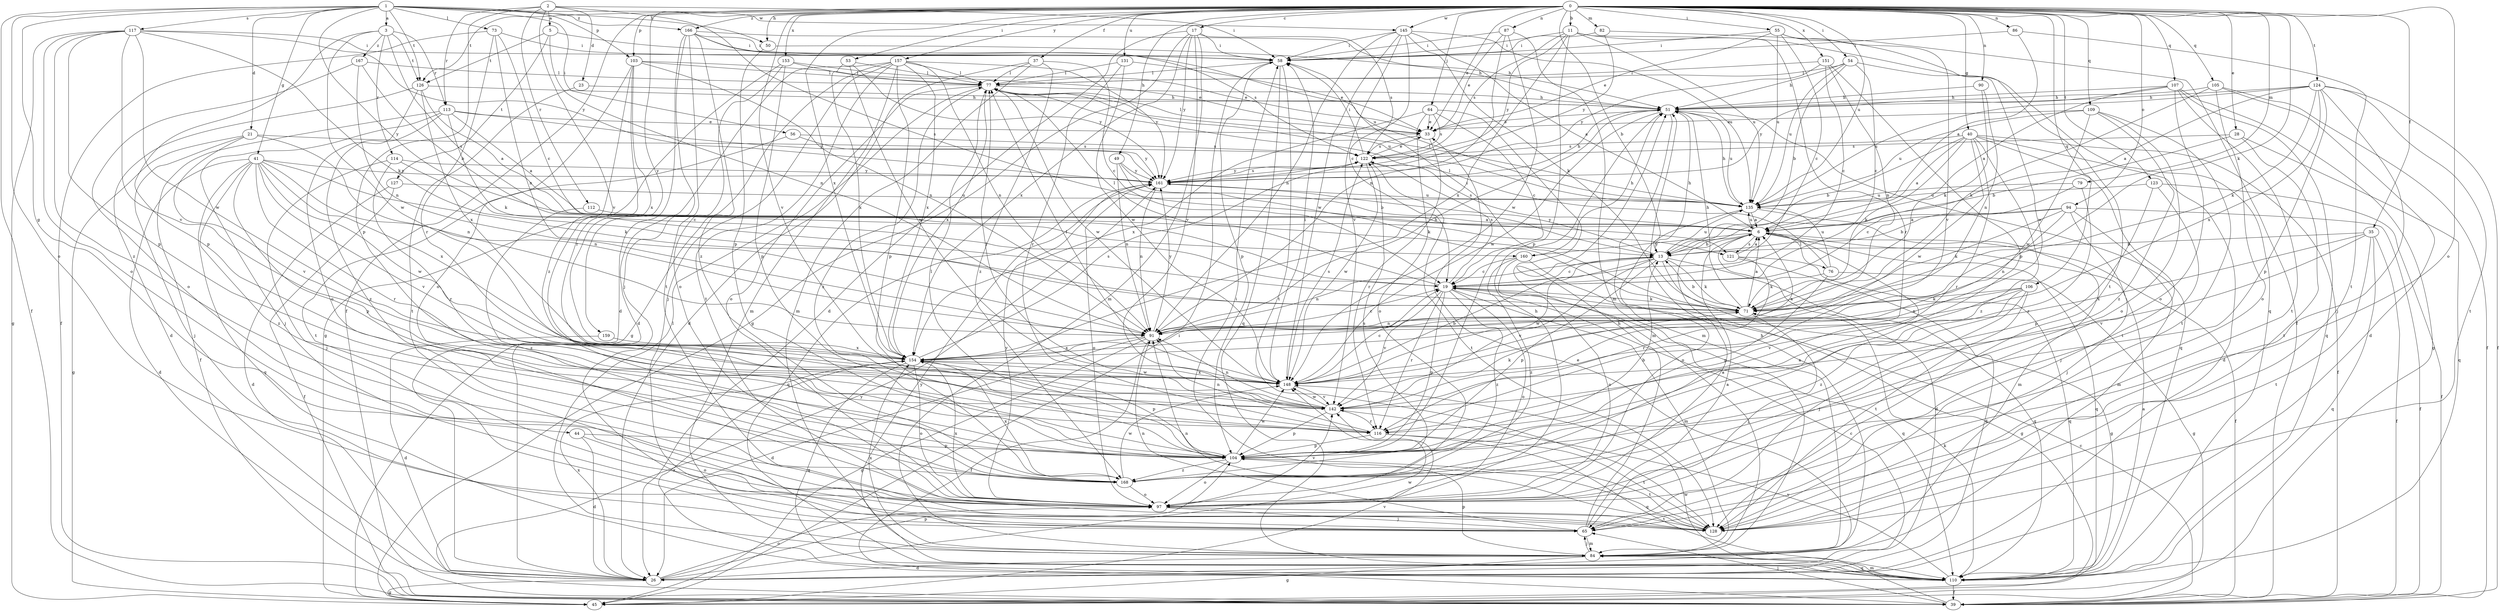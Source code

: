 strict digraph  {
0;
1;
2;
3;
5;
6;
11;
13;
17;
19;
21;
23;
26;
28;
33;
35;
37;
39;
40;
41;
44;
45;
49;
50;
51;
53;
54;
55;
56;
58;
64;
65;
71;
73;
76;
77;
79;
82;
84;
86;
87;
90;
91;
94;
97;
103;
104;
105;
106;
107;
109;
110;
112;
113;
114;
116;
117;
121;
122;
123;
124;
126;
127;
128;
131;
135;
142;
145;
148;
151;
153;
154;
157;
159;
160;
161;
166;
167;
168;
0 -> 11  [label=b];
0 -> 13  [label=b];
0 -> 17  [label=c];
0 -> 28  [label=e];
0 -> 33  [label=e];
0 -> 35  [label=f];
0 -> 37  [label=f];
0 -> 39  [label=f];
0 -> 40  [label=g];
0 -> 49  [label=h];
0 -> 50  [label=h];
0 -> 53  [label=i];
0 -> 54  [label=i];
0 -> 55  [label=i];
0 -> 64  [label=j];
0 -> 71  [label=k];
0 -> 79  [label=m];
0 -> 82  [label=m];
0 -> 86  [label=n];
0 -> 87  [label=n];
0 -> 90  [label=n];
0 -> 94  [label=o];
0 -> 97  [label=o];
0 -> 103  [label=p];
0 -> 105  [label=q];
0 -> 106  [label=q];
0 -> 107  [label=q];
0 -> 109  [label=q];
0 -> 123  [label=t];
0 -> 124  [label=t];
0 -> 126  [label=t];
0 -> 131  [label=u];
0 -> 135  [label=u];
0 -> 142  [label=v];
0 -> 145  [label=w];
0 -> 151  [label=x];
0 -> 153  [label=x];
0 -> 154  [label=x];
0 -> 157  [label=y];
0 -> 159  [label=y];
0 -> 166  [label=z];
1 -> 3  [label=a];
1 -> 21  [label=d];
1 -> 39  [label=f];
1 -> 41  [label=g];
1 -> 44  [label=g];
1 -> 50  [label=h];
1 -> 56  [label=i];
1 -> 73  [label=l];
1 -> 97  [label=o];
1 -> 103  [label=p];
1 -> 117  [label=s];
1 -> 126  [label=t];
1 -> 145  [label=w];
1 -> 160  [label=y];
1 -> 166  [label=z];
2 -> 5  [label=a];
2 -> 23  [label=d];
2 -> 58  [label=i];
2 -> 104  [label=p];
2 -> 112  [label=r];
2 -> 113  [label=r];
2 -> 121  [label=s];
2 -> 142  [label=v];
3 -> 104  [label=p];
3 -> 113  [label=r];
3 -> 114  [label=r];
3 -> 121  [label=s];
3 -> 126  [label=t];
3 -> 148  [label=w];
3 -> 167  [label=z];
5 -> 58  [label=i];
5 -> 91  [label=n];
5 -> 126  [label=t];
5 -> 127  [label=t];
6 -> 13  [label=b];
6 -> 26  [label=d];
6 -> 39  [label=f];
6 -> 76  [label=l];
6 -> 110  [label=q];
6 -> 121  [label=s];
6 -> 122  [label=s];
6 -> 135  [label=u];
6 -> 160  [label=y];
11 -> 58  [label=i];
11 -> 104  [label=p];
11 -> 110  [label=q];
11 -> 116  [label=r];
11 -> 122  [label=s];
11 -> 135  [label=u];
11 -> 154  [label=x];
11 -> 161  [label=y];
13 -> 19  [label=c];
13 -> 45  [label=g];
13 -> 51  [label=h];
13 -> 71  [label=k];
13 -> 91  [label=n];
13 -> 104  [label=p];
13 -> 110  [label=q];
13 -> 135  [label=u];
13 -> 142  [label=v];
13 -> 148  [label=w];
13 -> 161  [label=y];
17 -> 26  [label=d];
17 -> 45  [label=g];
17 -> 58  [label=i];
17 -> 84  [label=m];
17 -> 122  [label=s];
17 -> 142  [label=v];
17 -> 154  [label=x];
17 -> 161  [label=y];
19 -> 71  [label=k];
19 -> 77  [label=l];
19 -> 84  [label=m];
19 -> 97  [label=o];
19 -> 104  [label=p];
19 -> 110  [label=q];
19 -> 116  [label=r];
19 -> 122  [label=s];
19 -> 142  [label=v];
19 -> 168  [label=z];
21 -> 45  [label=g];
21 -> 65  [label=j];
21 -> 91  [label=n];
21 -> 122  [label=s];
21 -> 142  [label=v];
23 -> 51  [label=h];
23 -> 128  [label=t];
26 -> 19  [label=c];
26 -> 33  [label=e];
26 -> 45  [label=g];
26 -> 97  [label=o];
26 -> 104  [label=p];
26 -> 148  [label=w];
26 -> 154  [label=x];
28 -> 13  [label=b];
28 -> 110  [label=q];
28 -> 122  [label=s];
28 -> 128  [label=t];
33 -> 77  [label=l];
33 -> 116  [label=r];
33 -> 122  [label=s];
35 -> 13  [label=b];
35 -> 39  [label=f];
35 -> 110  [label=q];
35 -> 128  [label=t];
35 -> 142  [label=v];
35 -> 154  [label=x];
37 -> 19  [label=c];
37 -> 26  [label=d];
37 -> 77  [label=l];
37 -> 84  [label=m];
37 -> 168  [label=z];
39 -> 19  [label=c];
39 -> 65  [label=j];
39 -> 148  [label=w];
39 -> 161  [label=y];
40 -> 6  [label=a];
40 -> 13  [label=b];
40 -> 26  [label=d];
40 -> 39  [label=f];
40 -> 71  [label=k];
40 -> 116  [label=r];
40 -> 122  [label=s];
40 -> 128  [label=t];
40 -> 148  [label=w];
40 -> 168  [label=z];
41 -> 26  [label=d];
41 -> 71  [label=k];
41 -> 91  [label=n];
41 -> 104  [label=p];
41 -> 110  [label=q];
41 -> 116  [label=r];
41 -> 142  [label=v];
41 -> 148  [label=w];
41 -> 154  [label=x];
41 -> 161  [label=y];
41 -> 168  [label=z];
44 -> 26  [label=d];
44 -> 97  [label=o];
44 -> 104  [label=p];
45 -> 58  [label=i];
45 -> 142  [label=v];
49 -> 13  [label=b];
49 -> 71  [label=k];
49 -> 91  [label=n];
49 -> 161  [label=y];
50 -> 51  [label=h];
50 -> 104  [label=p];
51 -> 33  [label=e];
51 -> 84  [label=m];
51 -> 110  [label=q];
51 -> 135  [label=u];
51 -> 148  [label=w];
53 -> 77  [label=l];
53 -> 148  [label=w];
53 -> 154  [label=x];
53 -> 161  [label=y];
54 -> 13  [label=b];
54 -> 19  [label=c];
54 -> 51  [label=h];
54 -> 77  [label=l];
54 -> 135  [label=u];
54 -> 148  [label=w];
55 -> 19  [label=c];
55 -> 33  [label=e];
55 -> 39  [label=f];
55 -> 58  [label=i];
55 -> 135  [label=u];
55 -> 142  [label=v];
56 -> 122  [label=s];
56 -> 128  [label=t];
56 -> 161  [label=y];
58 -> 77  [label=l];
58 -> 104  [label=p];
58 -> 110  [label=q];
58 -> 128  [label=t];
64 -> 19  [label=c];
64 -> 33  [label=e];
64 -> 84  [label=m];
64 -> 97  [label=o];
64 -> 122  [label=s];
64 -> 154  [label=x];
65 -> 6  [label=a];
65 -> 51  [label=h];
65 -> 84  [label=m];
65 -> 91  [label=n];
71 -> 6  [label=a];
71 -> 13  [label=b];
71 -> 51  [label=h];
71 -> 58  [label=i];
71 -> 65  [label=j];
71 -> 91  [label=n];
73 -> 19  [label=c];
73 -> 39  [label=f];
73 -> 58  [label=i];
73 -> 91  [label=n];
73 -> 116  [label=r];
76 -> 45  [label=g];
76 -> 71  [label=k];
76 -> 77  [label=l];
76 -> 104  [label=p];
76 -> 135  [label=u];
77 -> 51  [label=h];
77 -> 97  [label=o];
77 -> 135  [label=u];
77 -> 148  [label=w];
77 -> 154  [label=x];
77 -> 168  [label=z];
79 -> 19  [label=c];
79 -> 116  [label=r];
79 -> 135  [label=u];
82 -> 58  [label=i];
82 -> 128  [label=t];
82 -> 161  [label=y];
84 -> 26  [label=d];
84 -> 45  [label=g];
84 -> 51  [label=h];
84 -> 65  [label=j];
84 -> 77  [label=l];
84 -> 104  [label=p];
84 -> 110  [label=q];
84 -> 154  [label=x];
86 -> 6  [label=a];
86 -> 58  [label=i];
86 -> 128  [label=t];
87 -> 33  [label=e];
87 -> 58  [label=i];
87 -> 84  [label=m];
87 -> 91  [label=n];
87 -> 148  [label=w];
90 -> 51  [label=h];
90 -> 71  [label=k];
90 -> 91  [label=n];
91 -> 19  [label=c];
91 -> 26  [label=d];
91 -> 39  [label=f];
91 -> 45  [label=g];
91 -> 51  [label=h];
91 -> 154  [label=x];
91 -> 161  [label=y];
94 -> 6  [label=a];
94 -> 13  [label=b];
94 -> 39  [label=f];
94 -> 65  [label=j];
94 -> 71  [label=k];
94 -> 84  [label=m];
94 -> 91  [label=n];
97 -> 6  [label=a];
97 -> 51  [label=h];
97 -> 65  [label=j];
97 -> 128  [label=t];
97 -> 142  [label=v];
97 -> 154  [label=x];
97 -> 161  [label=y];
103 -> 33  [label=e];
103 -> 77  [label=l];
103 -> 91  [label=n];
103 -> 97  [label=o];
103 -> 116  [label=r];
103 -> 154  [label=x];
103 -> 168  [label=z];
104 -> 13  [label=b];
104 -> 77  [label=l];
104 -> 97  [label=o];
104 -> 128  [label=t];
104 -> 148  [label=w];
104 -> 168  [label=z];
105 -> 26  [label=d];
105 -> 39  [label=f];
105 -> 51  [label=h];
105 -> 71  [label=k];
105 -> 97  [label=o];
106 -> 65  [label=j];
106 -> 71  [label=k];
106 -> 91  [label=n];
106 -> 128  [label=t];
106 -> 142  [label=v];
106 -> 168  [label=z];
107 -> 6  [label=a];
107 -> 45  [label=g];
107 -> 51  [label=h];
107 -> 97  [label=o];
107 -> 110  [label=q];
107 -> 128  [label=t];
107 -> 161  [label=y];
109 -> 33  [label=e];
109 -> 97  [label=o];
109 -> 128  [label=t];
109 -> 135  [label=u];
109 -> 148  [label=w];
109 -> 168  [label=z];
110 -> 6  [label=a];
110 -> 39  [label=f];
110 -> 71  [label=k];
110 -> 84  [label=m];
110 -> 142  [label=v];
110 -> 154  [label=x];
110 -> 161  [label=y];
112 -> 6  [label=a];
112 -> 168  [label=z];
113 -> 6  [label=a];
113 -> 33  [label=e];
113 -> 39  [label=f];
113 -> 65  [label=j];
113 -> 71  [label=k];
113 -> 161  [label=y];
113 -> 168  [label=z];
114 -> 19  [label=c];
114 -> 65  [label=j];
114 -> 116  [label=r];
114 -> 161  [label=y];
116 -> 91  [label=n];
116 -> 104  [label=p];
116 -> 110  [label=q];
116 -> 128  [label=t];
117 -> 45  [label=g];
117 -> 58  [label=i];
117 -> 71  [label=k];
117 -> 97  [label=o];
117 -> 104  [label=p];
117 -> 142  [label=v];
117 -> 148  [label=w];
117 -> 161  [label=y];
117 -> 168  [label=z];
121 -> 6  [label=a];
121 -> 26  [label=d];
121 -> 110  [label=q];
121 -> 116  [label=r];
122 -> 33  [label=e];
122 -> 58  [label=i];
122 -> 128  [label=t];
122 -> 148  [label=w];
122 -> 161  [label=y];
123 -> 39  [label=f];
123 -> 65  [label=j];
123 -> 104  [label=p];
123 -> 135  [label=u];
124 -> 6  [label=a];
124 -> 39  [label=f];
124 -> 51  [label=h];
124 -> 65  [label=j];
124 -> 71  [label=k];
124 -> 104  [label=p];
124 -> 128  [label=t];
124 -> 135  [label=u];
124 -> 154  [label=x];
126 -> 6  [label=a];
126 -> 26  [label=d];
126 -> 51  [label=h];
126 -> 97  [label=o];
126 -> 154  [label=x];
127 -> 26  [label=d];
127 -> 39  [label=f];
127 -> 135  [label=u];
128 -> 58  [label=i];
128 -> 91  [label=n];
131 -> 33  [label=e];
131 -> 77  [label=l];
131 -> 116  [label=r];
131 -> 148  [label=w];
135 -> 6  [label=a];
135 -> 51  [label=h];
135 -> 77  [label=l];
135 -> 84  [label=m];
135 -> 97  [label=o];
142 -> 71  [label=k];
142 -> 77  [label=l];
142 -> 91  [label=n];
142 -> 104  [label=p];
142 -> 116  [label=r];
142 -> 148  [label=w];
145 -> 6  [label=a];
145 -> 19  [label=c];
145 -> 58  [label=i];
145 -> 71  [label=k];
145 -> 91  [label=n];
145 -> 135  [label=u];
145 -> 142  [label=v];
145 -> 148  [label=w];
148 -> 13  [label=b];
148 -> 19  [label=c];
148 -> 58  [label=i];
148 -> 77  [label=l];
148 -> 122  [label=s];
148 -> 142  [label=v];
148 -> 154  [label=x];
151 -> 19  [label=c];
151 -> 77  [label=l];
151 -> 91  [label=n];
151 -> 104  [label=p];
151 -> 161  [label=y];
153 -> 33  [label=e];
153 -> 45  [label=g];
153 -> 77  [label=l];
153 -> 97  [label=o];
153 -> 104  [label=p];
154 -> 6  [label=a];
154 -> 97  [label=o];
154 -> 104  [label=p];
154 -> 110  [label=q];
154 -> 122  [label=s];
154 -> 148  [label=w];
157 -> 26  [label=d];
157 -> 45  [label=g];
157 -> 65  [label=j];
157 -> 77  [label=l];
157 -> 84  [label=m];
157 -> 91  [label=n];
157 -> 104  [label=p];
157 -> 128  [label=t];
157 -> 154  [label=x];
157 -> 161  [label=y];
159 -> 26  [label=d];
159 -> 154  [label=x];
160 -> 19  [label=c];
160 -> 45  [label=g];
160 -> 51  [label=h];
160 -> 97  [label=o];
160 -> 168  [label=z];
161 -> 51  [label=h];
161 -> 91  [label=n];
161 -> 97  [label=o];
161 -> 110  [label=q];
161 -> 122  [label=s];
161 -> 135  [label=u];
166 -> 26  [label=d];
166 -> 51  [label=h];
166 -> 58  [label=i];
166 -> 65  [label=j];
166 -> 122  [label=s];
166 -> 128  [label=t];
166 -> 135  [label=u];
166 -> 168  [label=z];
167 -> 13  [label=b];
167 -> 77  [label=l];
167 -> 91  [label=n];
167 -> 97  [label=o];
168 -> 6  [label=a];
168 -> 97  [label=o];
168 -> 122  [label=s];
168 -> 148  [label=w];
168 -> 154  [label=x];
}
